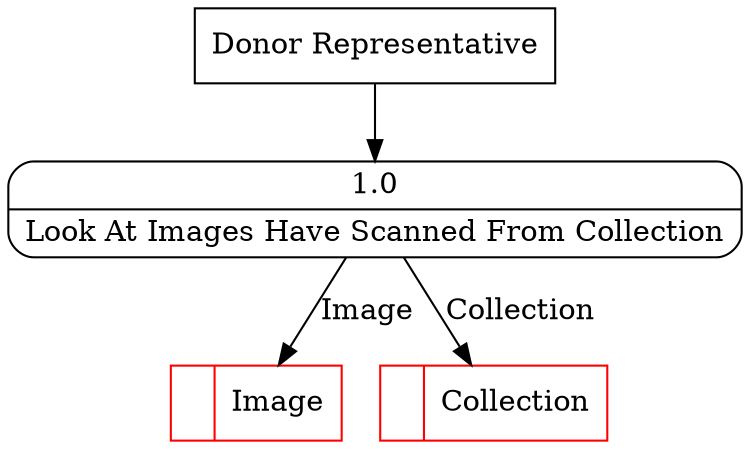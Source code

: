 digraph dfd2{ 
node[shape=record]
200 [label="<f0>  |<f1> Image " color=red];
201 [label="<f0>  |<f1> Collection " color=red];
202 [label="Donor Representative" shape=box];
203 [label="{<f0> 1.0|<f1> Look At Images Have Scanned From Collection }" shape=Mrecord];
202 -> 203
203 -> 200 [label="Image"]
203 -> 201 [label="Collection"]
}